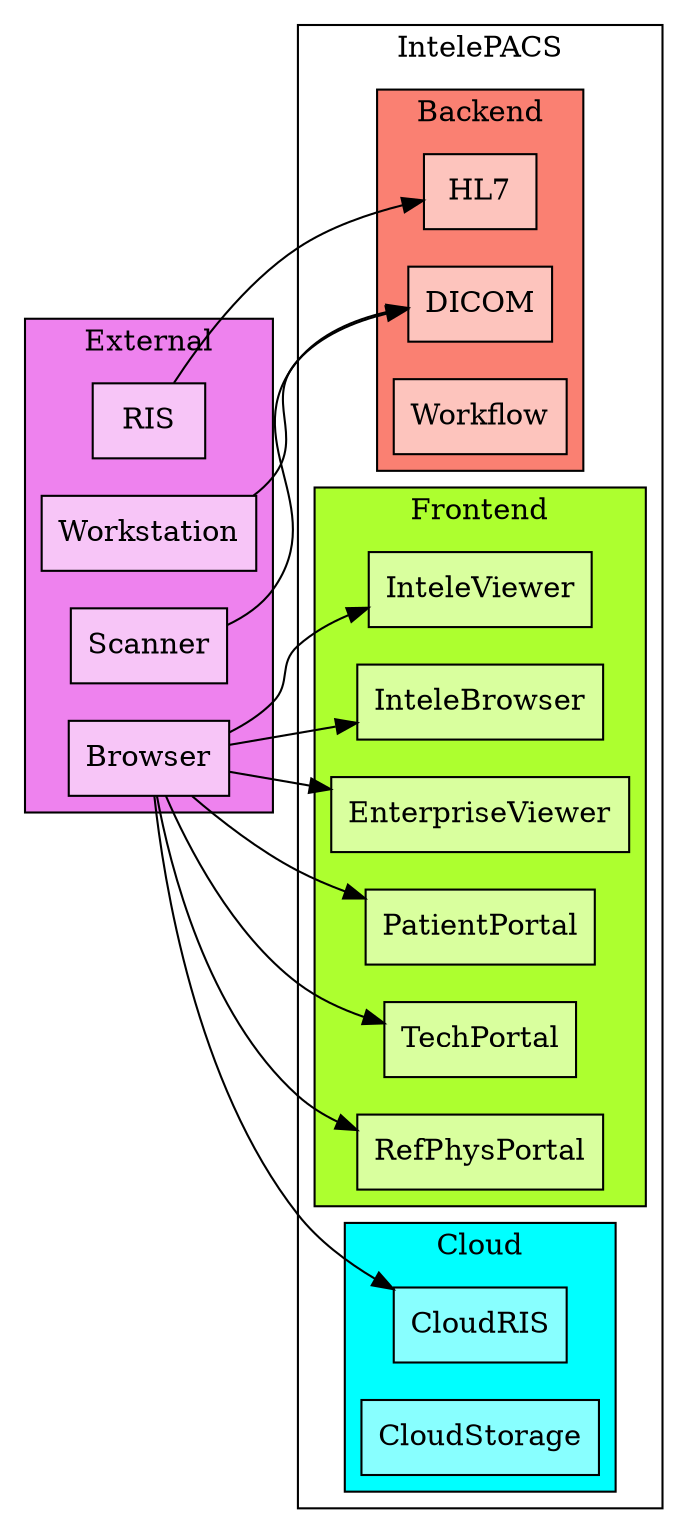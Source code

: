 
digraph overview
{
    rankdir = "LR"

    node [
        shape = "box"
        style = "filled"
        fillcolor = "#FFFFFF88"
    ];

    subgraph cluster_external
    {
        label = "External"
        bgcolor = "violet"

        RIS
        Workstation
        Scanner
        Browser
    }

    subgraph cluster_pacs
    {
        label = "IntelePACS"

        subgraph cluster_pacs_backend
        {
            label = "Backend"
            bgcolor = "salmon"

            dicom [ label = "DICOM" URL="#dicom" ];
            hl7   [ label = "HL7" ];
            atlas [ label = "Workflow" ];
        }

        subgraph cluster_pacs_frontend
        {
            label = "Frontend"
            bgcolor = "greenyellow";

            iv  [ label = "InteleViewer" ];
            ib  [ label = "InteleBrowser" ];
            ev  [ label = "EnterpriseViewer" ];
            pp  [ label = "PatientPortal" ];
            tp  [ label = "TechPortal" ];
            rpp [ label = "RefPhysPortal" ];
        }

        subgraph cluster_pacs_cloud
        {
            label = "Cloud"
            bgcolor = "cyan"

            cris   [ label = "CloudRIS" ];
            cstore [ label = "CloudStorage" ];
        }
    }

    RIS -> hl7
    { Scanner Workstation } -> dicom
    Browser -> { iv ib ev pp tp rpp cris }
    //hl7 -> { dicom atlas }
   // { iv ib } -> dicom

}

digraph dicom {

    rankdir = "LR"

    subgraph import_overview {};

    subgraph overview
    {
        subgraph cluster_pacs
        {
            subgraph cluster_pacs_backend
            {
                dicom [ label = "DICOM\nProtocol" ]

                subgraph cluster_pacs_backend_dicom
                {
                    label = "DICOM"

                    dms  [ label = "DicomMasterService" ]       
                    lds  [ label = "LocalDicomService" ]       
                    is   [ label = "image_server" ]   
                    ar   [ label = "AutoRoute" ]   
                    am   [ label = "AutoMove2" ]   
                    dm   [ label = "diskmon" ]   
                    des  [ label = "DicomExternService" ]       
                    da   [ label = "DicomAgent" ]   
                    iocm [ label = "IocmAgent" ]       
                    rai  [ label = "RegionalArchiveIntegration" ]       
                }
            }
        }
    }

    dicom -> is
}
